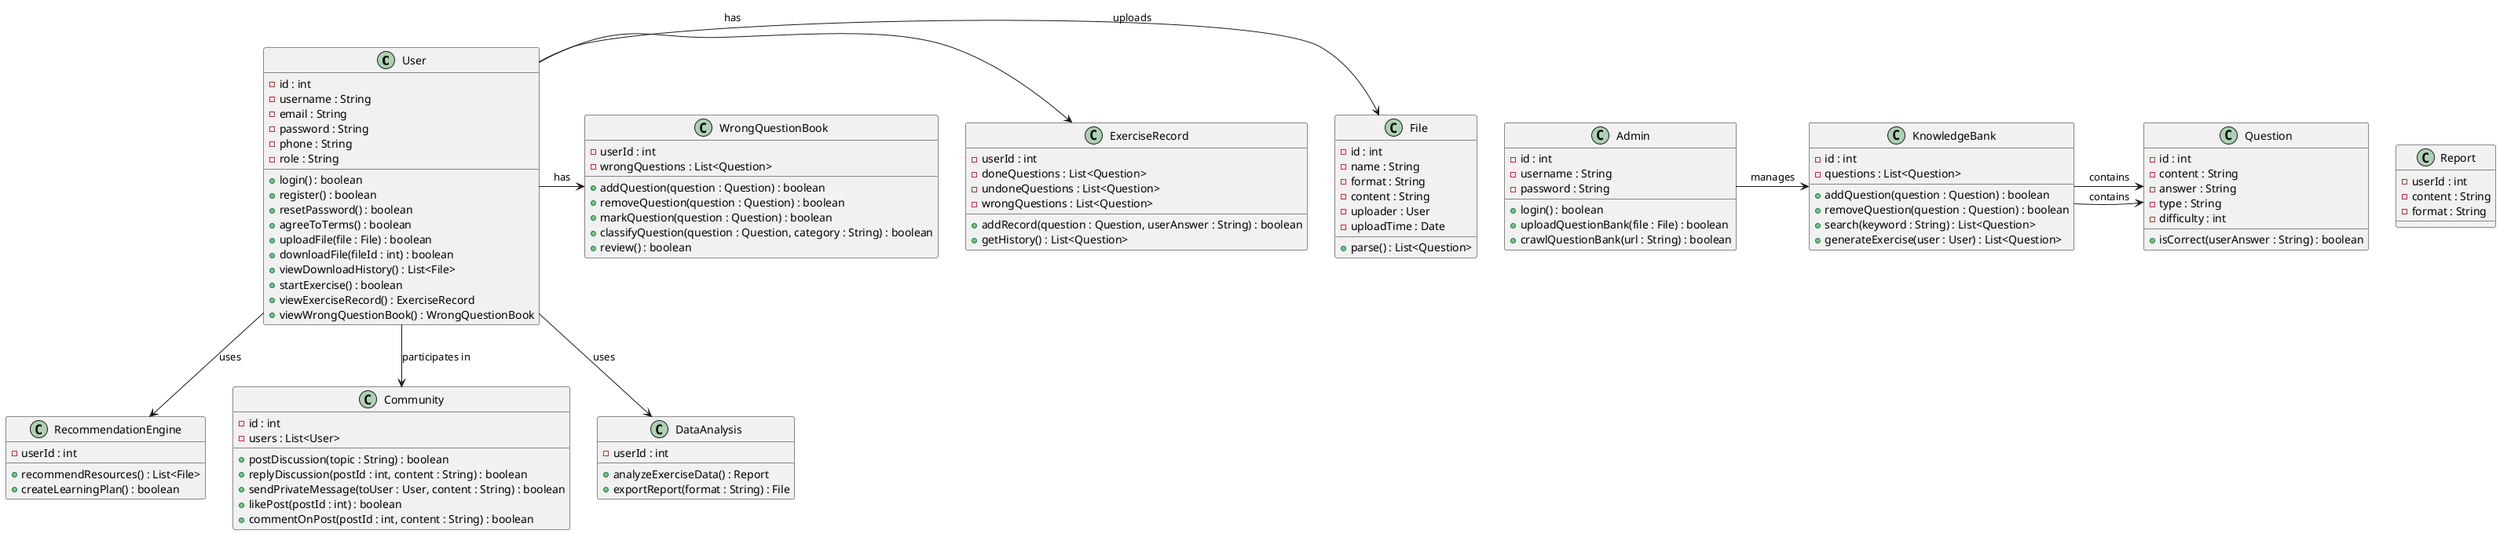 @startuml
class User {
    -id : int
    -username : String
    -email : String
    -password : String
    -phone : String
    -role : String
    +login() : boolean
    +register() : boolean
    +resetPassword() : boolean
    +agreeToTerms() : boolean
    +uploadFile(file : File) : boolean
    +downloadFile(fileId : int) : boolean
    +viewDownloadHistory() : List<File>
    +startExercise() : boolean
    +viewExerciseRecord() : ExerciseRecord
    +viewWrongQuestionBook() : WrongQuestionBook
}

class Admin {
    -id : int
    -username : String
    -password : String
    +login() : boolean
    +uploadQuestionBank(file : File) : boolean
    +crawlQuestionBank(url : String) : boolean
}

class File {
    -id : int
    -name : String
    -format : String
    -content : String
    -uploader : User
    -uploadTime : Date
    +parse() : List<Question>
}

class KnowledgeBank {
    -id : int
    -questions : List<Question>
    +addQuestion(question : Question) : boolean
    +removeQuestion(question : Question) : boolean
    +search(keyword : String) : List<Question>
    +generateExercise(user : User) : List<Question>
}

class Question {
    -id : int
    -content : String
    -answer : String
    -type : String
    -difficulty : int
    +isCorrect(userAnswer : String) : boolean
}

class ExerciseRecord {
    -userId : int
    -doneQuestions : List<Question>
    -undoneQuestions : List<Question>
    -wrongQuestions : List<Question>
    +addRecord(question : Question, userAnswer : String) : boolean
    +getHistory() : List<Question>
}

class WrongQuestionBook {
    -userId : int
    -wrongQuestions : List<Question>
    +addQuestion(question : Question) : boolean
    +removeQuestion(question : Question) : boolean
    +markQuestion(question : Question) : boolean
    +classifyQuestion(question : Question, category : String) : boolean
    +review() : boolean
}

class RecommendationEngine {
    -userId : int
    +recommendResources() : List<File>
    +createLearningPlan() : boolean
}

class Community {
    -id : int
    -users : List<User>
    +postDiscussion(topic : String) : boolean
    +replyDiscussion(postId : int, content : String) : boolean
    +sendPrivateMessage(toUser : User, content : String) : boolean
    +likePost(postId : int) : boolean
    +commentOnPost(postId : int, content : String) : boolean
}

class DataAnalysis {
    -userId : int
    +analyzeExerciseData() : Report
    +exportReport(format : String) : File
}

class Report {
    -userId : int
    -content : String
    -format : String
}

User -right-> File : uploads
User -right-> ExerciseRecord : has
User -right-> WrongQuestionBook : has
User -down-> RecommendationEngine : uses
User -down-> Community : participates in
User -down-> DataAnalysis : uses
Admin -right-> KnowledgeBank : manages
KnowledgeBank -right-> Question : contains
KnowledgeBank -down-> Question : contains
@enduml